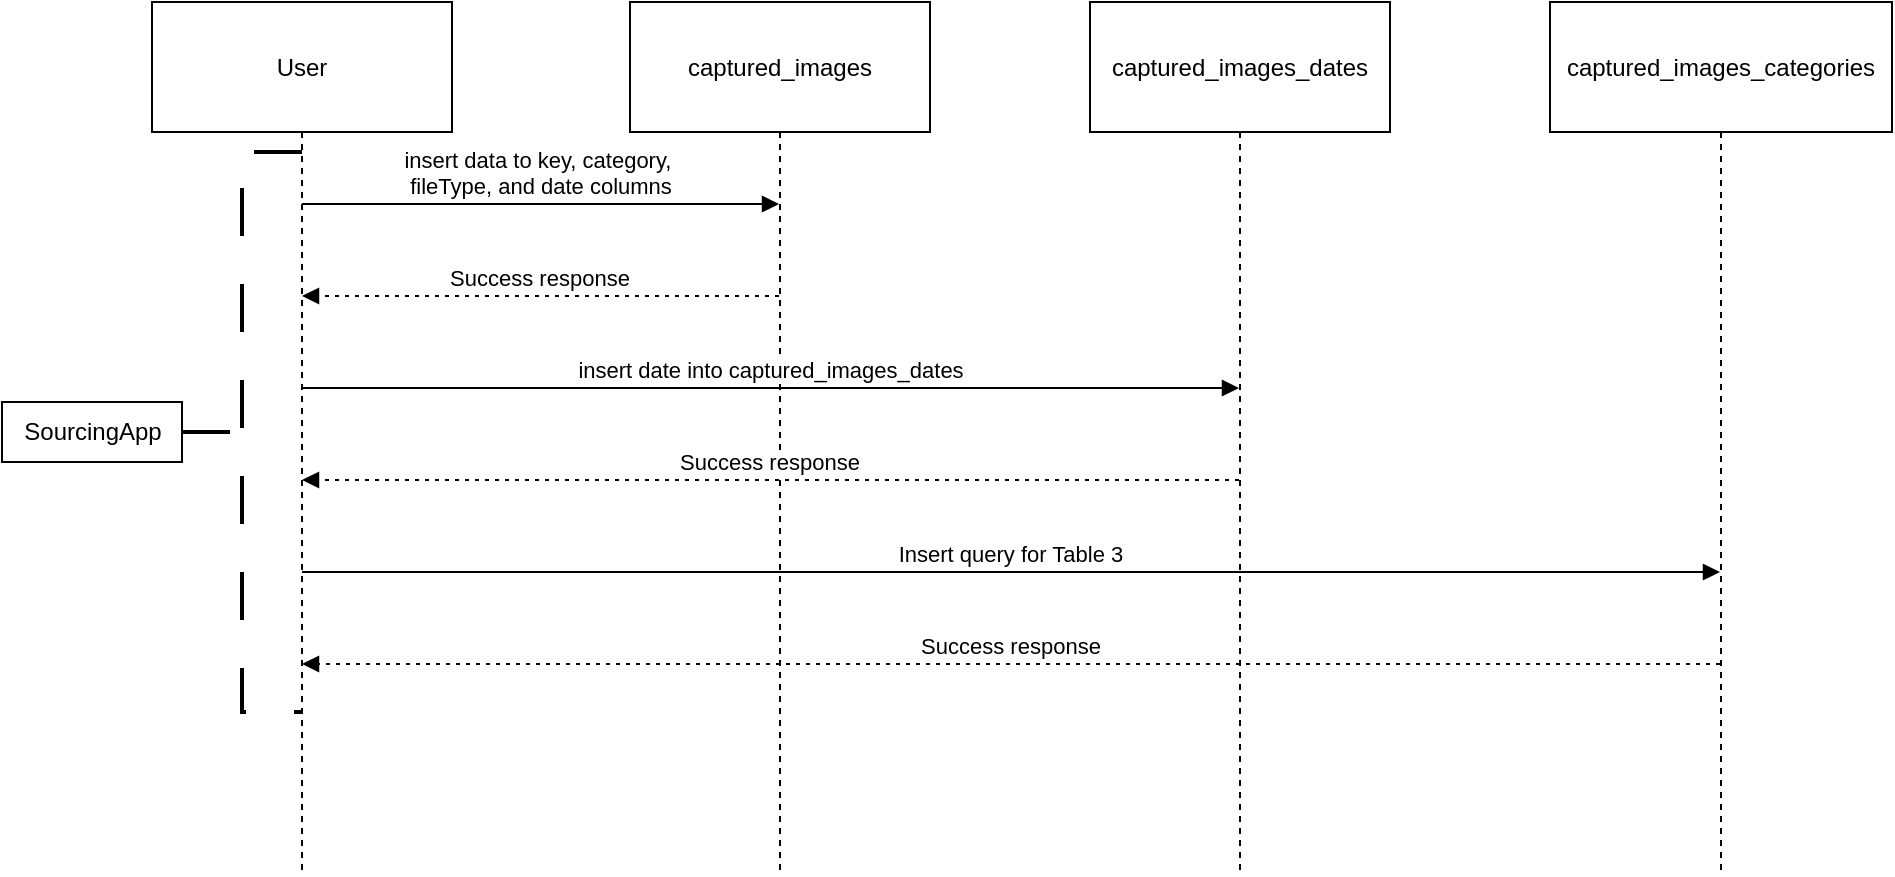 <mxfile version="24.4.0" type="github">
  <diagram name="Page-1" id="mCVVEa3smK-YiZ0mzxus">
    <mxGraphModel dx="1648" dy="466" grid="1" gridSize="10" guides="1" tooltips="1" connect="1" arrows="1" fold="1" page="1" pageScale="1" pageWidth="827" pageHeight="1169" math="0" shadow="0">
      <root>
        <mxCell id="0" />
        <mxCell id="1" parent="0" />
        <mxCell id="NOcSir-Sgeb0x2OFEILC-6" value="User" style="shape=umlLifeline;perimeter=lifelinePerimeter;whiteSpace=wrap;container=1;dropTarget=0;collapsible=0;recursiveResize=0;outlineConnect=0;portConstraint=eastwest;newEdgeStyle={&quot;edgeStyle&quot;:&quot;elbowEdgeStyle&quot;,&quot;elbow&quot;:&quot;vertical&quot;,&quot;curved&quot;:0,&quot;rounded&quot;:0};size=65;" vertex="1" parent="1">
          <mxGeometry x="20" y="20" width="150" height="436" as="geometry" />
        </mxCell>
        <mxCell id="NOcSir-Sgeb0x2OFEILC-7" value="captured_images" style="shape=umlLifeline;perimeter=lifelinePerimeter;whiteSpace=wrap;container=1;dropTarget=0;collapsible=0;recursiveResize=0;outlineConnect=0;portConstraint=eastwest;newEdgeStyle={&quot;edgeStyle&quot;:&quot;elbowEdgeStyle&quot;,&quot;elbow&quot;:&quot;vertical&quot;,&quot;curved&quot;:0,&quot;rounded&quot;:0};size=65;" vertex="1" parent="1">
          <mxGeometry x="259" y="20" width="150" height="436" as="geometry" />
        </mxCell>
        <mxCell id="NOcSir-Sgeb0x2OFEILC-8" value="insert data to key, category, &#xa;fileType, and date columns" style="verticalAlign=bottom;endArrow=block;edgeStyle=elbowEdgeStyle;elbow=horizontal;curved=0;rounded=0;" edge="1" parent="1" source="NOcSir-Sgeb0x2OFEILC-6" target="NOcSir-Sgeb0x2OFEILC-7">
          <mxGeometry relative="1" as="geometry">
            <Array as="points">
              <mxPoint x="225" y="121" />
            </Array>
          </mxGeometry>
        </mxCell>
        <mxCell id="NOcSir-Sgeb0x2OFEILC-9" value="Success response" style="verticalAlign=bottom;endArrow=block;edgeStyle=elbowEdgeStyle;elbow=vertical;curved=0;rounded=0;dashed=1;dashPattern=2 3;" edge="1" parent="1" source="NOcSir-Sgeb0x2OFEILC-7" target="NOcSir-Sgeb0x2OFEILC-6">
          <mxGeometry relative="1" as="geometry">
            <Array as="points">
              <mxPoint x="225" y="167" />
            </Array>
          </mxGeometry>
        </mxCell>
        <mxCell id="NOcSir-Sgeb0x2OFEILC-10" value="insert date into captured_images_dates" style="verticalAlign=bottom;endArrow=block;edgeStyle=elbowEdgeStyle;elbow=vertical;curved=0;rounded=0;" edge="1" parent="1" source="NOcSir-Sgeb0x2OFEILC-6" target="NOcSir-Sgeb0x2OFEILC-16">
          <mxGeometry relative="1" as="geometry">
            <Array as="points">
              <mxPoint x="225" y="213" />
            </Array>
          </mxGeometry>
        </mxCell>
        <mxCell id="NOcSir-Sgeb0x2OFEILC-11" value="Success response" style="verticalAlign=bottom;endArrow=block;edgeStyle=elbowEdgeStyle;elbow=vertical;curved=0;rounded=0;dashed=1;dashPattern=2 3;" edge="1" parent="1" source="NOcSir-Sgeb0x2OFEILC-16" target="NOcSir-Sgeb0x2OFEILC-6">
          <mxGeometry relative="1" as="geometry">
            <Array as="points">
              <mxPoint x="225" y="259" />
            </Array>
          </mxGeometry>
        </mxCell>
        <mxCell id="NOcSir-Sgeb0x2OFEILC-12" value="Insert query for Table 3" style="verticalAlign=bottom;endArrow=block;edgeStyle=elbowEdgeStyle;elbow=vertical;curved=0;rounded=0;" edge="1" parent="1" source="NOcSir-Sgeb0x2OFEILC-6" target="NOcSir-Sgeb0x2OFEILC-18">
          <mxGeometry relative="1" as="geometry">
            <Array as="points">
              <mxPoint x="225" y="305" />
            </Array>
          </mxGeometry>
        </mxCell>
        <mxCell id="NOcSir-Sgeb0x2OFEILC-13" value="Success response" style="verticalAlign=bottom;endArrow=block;edgeStyle=elbowEdgeStyle;elbow=vertical;curved=0;rounded=0;dashed=1;dashPattern=2 3;" edge="1" parent="1" source="NOcSir-Sgeb0x2OFEILC-18" target="NOcSir-Sgeb0x2OFEILC-6">
          <mxGeometry relative="1" as="geometry">
            <Array as="points">
              <mxPoint x="225" y="351" />
            </Array>
          </mxGeometry>
        </mxCell>
        <mxCell id="NOcSir-Sgeb0x2OFEILC-16" value="captured_images_dates" style="shape=umlLifeline;perimeter=lifelinePerimeter;whiteSpace=wrap;container=1;dropTarget=0;collapsible=0;recursiveResize=0;outlineConnect=0;portConstraint=eastwest;newEdgeStyle={&quot;edgeStyle&quot;:&quot;elbowEdgeStyle&quot;,&quot;elbow&quot;:&quot;vertical&quot;,&quot;curved&quot;:0,&quot;rounded&quot;:0};size=65;" vertex="1" parent="1">
          <mxGeometry x="489" y="20" width="150" height="436" as="geometry" />
        </mxCell>
        <mxCell id="NOcSir-Sgeb0x2OFEILC-18" value="captured_images_categories" style="shape=umlLifeline;perimeter=lifelinePerimeter;whiteSpace=wrap;container=1;dropTarget=0;collapsible=0;recursiveResize=0;outlineConnect=0;portConstraint=eastwest;newEdgeStyle={&quot;edgeStyle&quot;:&quot;elbowEdgeStyle&quot;,&quot;elbow&quot;:&quot;vertical&quot;,&quot;curved&quot;:0,&quot;rounded&quot;:0};size=65;" vertex="1" parent="1">
          <mxGeometry x="719" y="20" width="171" height="436" as="geometry" />
        </mxCell>
        <mxCell id="NOcSir-Sgeb0x2OFEILC-22" value="" style="strokeWidth=2;html=1;shape=mxgraph.flowchart.annotation_2;align=left;labelPosition=right;pointerEvents=1;dashed=1;dashPattern=12 12;" vertex="1" parent="1">
          <mxGeometry x="35" y="95" width="60" height="280" as="geometry" />
        </mxCell>
        <mxCell id="NOcSir-Sgeb0x2OFEILC-23" value="SourcingApp" style="text;html=1;align=center;verticalAlign=middle;resizable=0;points=[];autosize=1;strokeColor=default;fillColor=none;" vertex="1" parent="1">
          <mxGeometry x="-55" y="220" width="90" height="30" as="geometry" />
        </mxCell>
      </root>
    </mxGraphModel>
  </diagram>
</mxfile>
